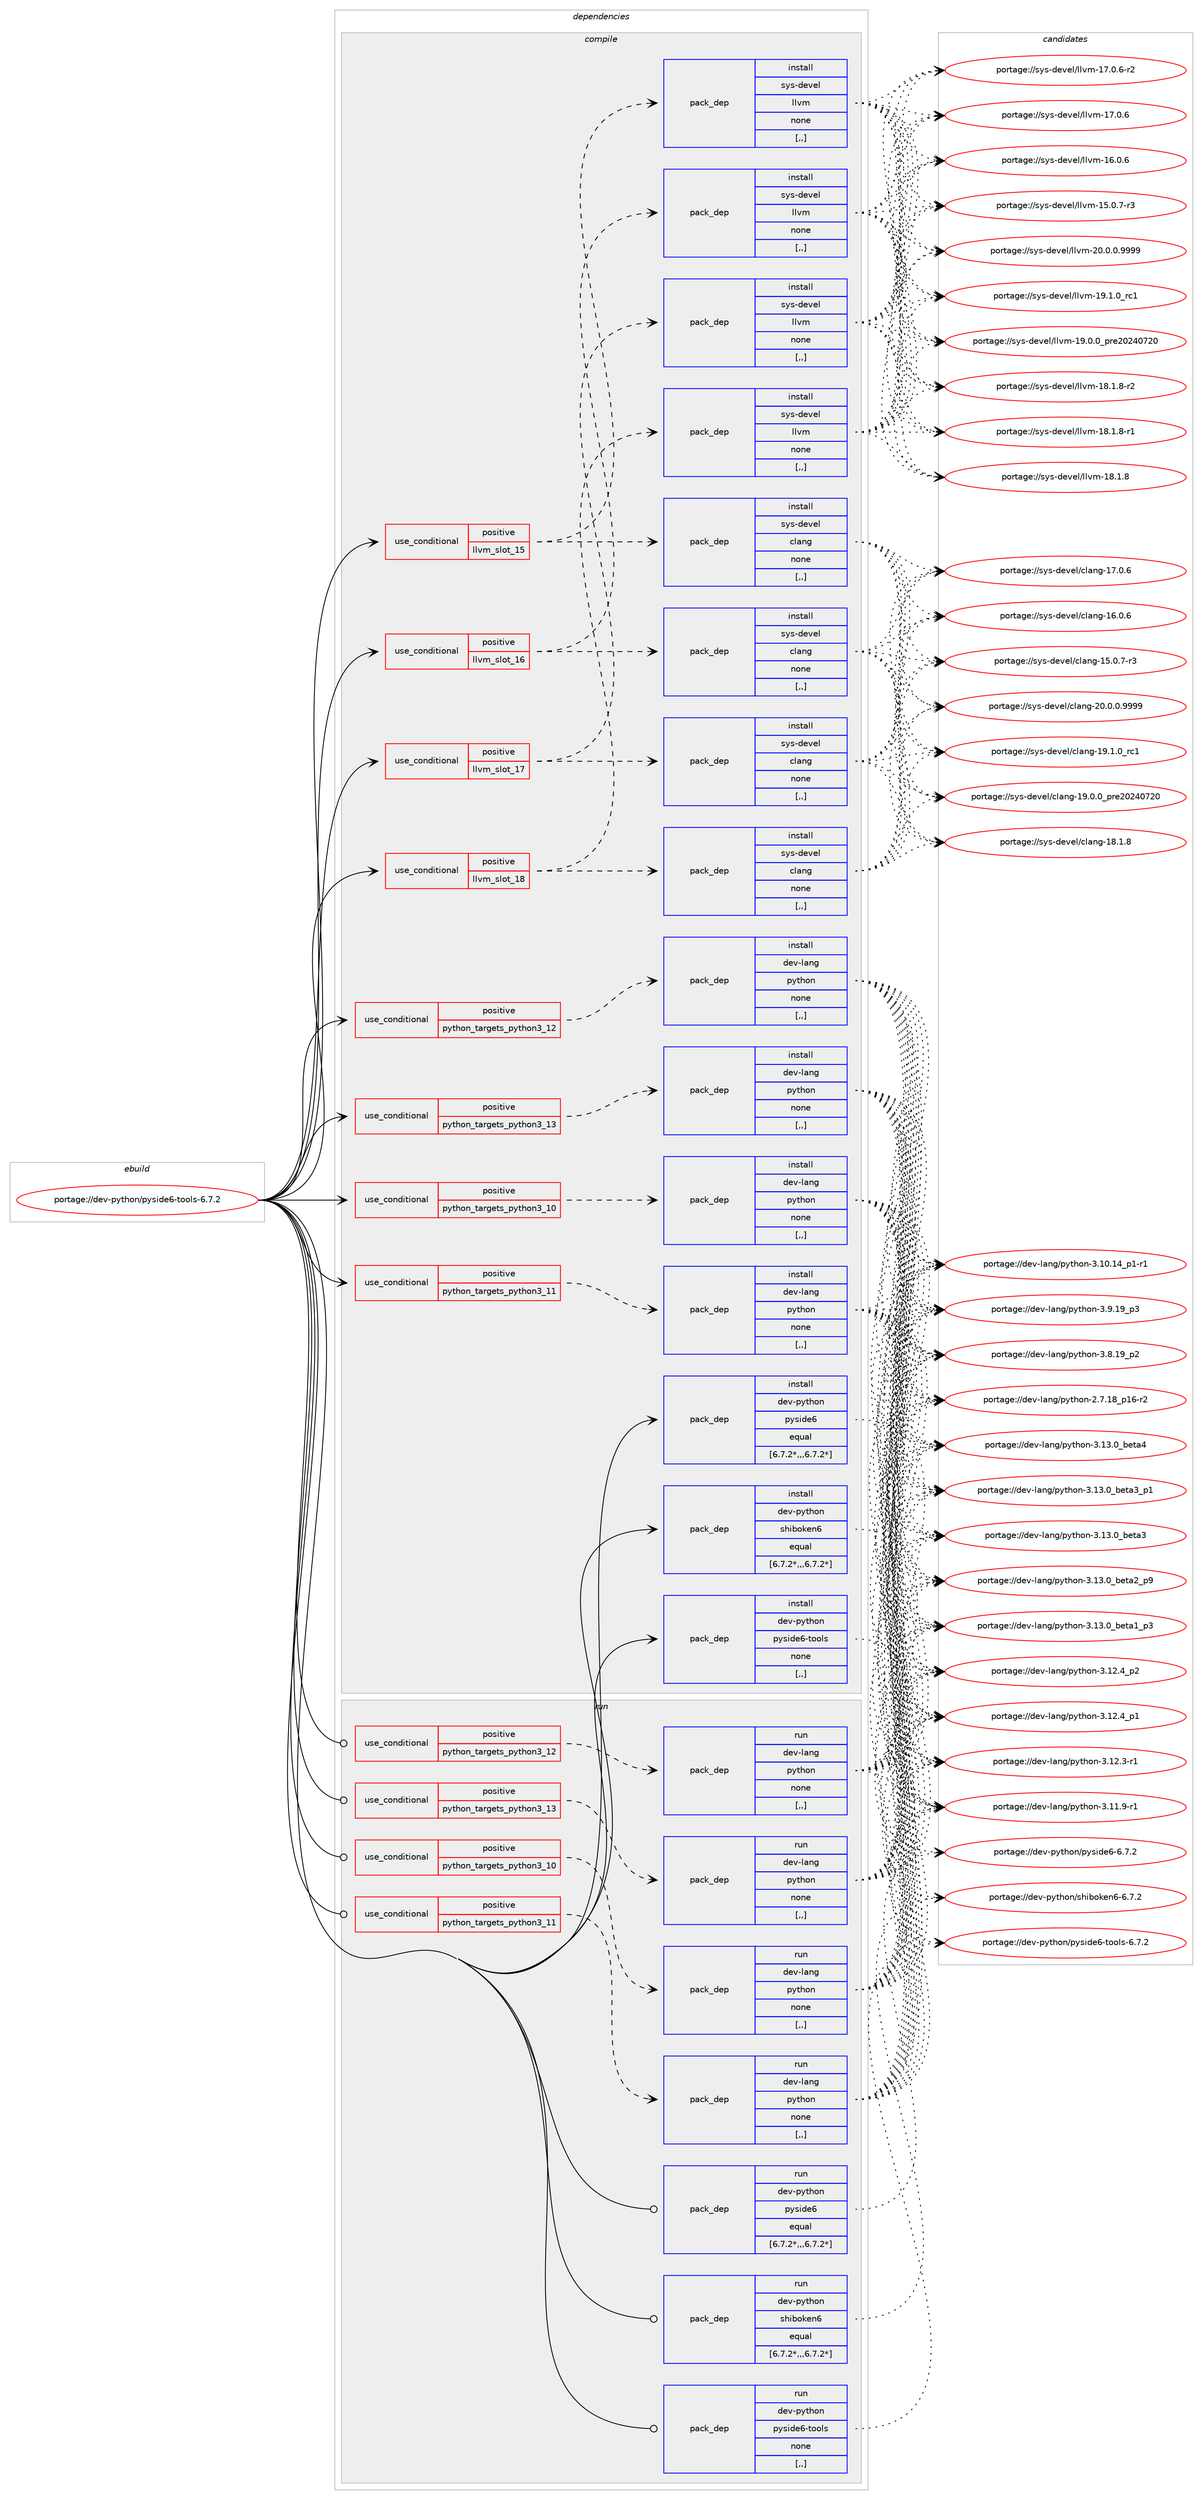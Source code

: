 digraph prolog {

# *************
# Graph options
# *************

newrank=true;
concentrate=true;
compound=true;
graph [rankdir=LR,fontname=Helvetica,fontsize=10,ranksep=1.5];#, ranksep=2.5, nodesep=0.2];
edge  [arrowhead=vee];
node  [fontname=Helvetica,fontsize=10];

# **********
# The ebuild
# **********

subgraph cluster_leftcol {
color=gray;
label=<<i>ebuild</i>>;
id [label="portage://dev-python/pyside6-tools-6.7.2", color=red, width=4, href="../dev-python/pyside6-tools-6.7.2.svg"];
}

# ****************
# The dependencies
# ****************

subgraph cluster_midcol {
color=gray;
label=<<i>dependencies</i>>;
subgraph cluster_compile {
fillcolor="#eeeeee";
style=filled;
label=<<i>compile</i>>;
subgraph cond37734 {
dependency158709 [label=<<TABLE BORDER="0" CELLBORDER="1" CELLSPACING="0" CELLPADDING="4"><TR><TD ROWSPAN="3" CELLPADDING="10">use_conditional</TD></TR><TR><TD>positive</TD></TR><TR><TD>llvm_slot_15</TD></TR></TABLE>>, shape=none, color=red];
subgraph pack119707 {
dependency158710 [label=<<TABLE BORDER="0" CELLBORDER="1" CELLSPACING="0" CELLPADDING="4" WIDTH="220"><TR><TD ROWSPAN="6" CELLPADDING="30">pack_dep</TD></TR><TR><TD WIDTH="110">install</TD></TR><TR><TD>sys-devel</TD></TR><TR><TD>clang</TD></TR><TR><TD>none</TD></TR><TR><TD>[,,]</TD></TR></TABLE>>, shape=none, color=blue];
}
dependency158709:e -> dependency158710:w [weight=20,style="dashed",arrowhead="vee"];
subgraph pack119708 {
dependency158711 [label=<<TABLE BORDER="0" CELLBORDER="1" CELLSPACING="0" CELLPADDING="4" WIDTH="220"><TR><TD ROWSPAN="6" CELLPADDING="30">pack_dep</TD></TR><TR><TD WIDTH="110">install</TD></TR><TR><TD>sys-devel</TD></TR><TR><TD>llvm</TD></TR><TR><TD>none</TD></TR><TR><TD>[,,]</TD></TR></TABLE>>, shape=none, color=blue];
}
dependency158709:e -> dependency158711:w [weight=20,style="dashed",arrowhead="vee"];
}
id:e -> dependency158709:w [weight=20,style="solid",arrowhead="vee"];
subgraph cond37735 {
dependency158712 [label=<<TABLE BORDER="0" CELLBORDER="1" CELLSPACING="0" CELLPADDING="4"><TR><TD ROWSPAN="3" CELLPADDING="10">use_conditional</TD></TR><TR><TD>positive</TD></TR><TR><TD>llvm_slot_16</TD></TR></TABLE>>, shape=none, color=red];
subgraph pack119709 {
dependency158713 [label=<<TABLE BORDER="0" CELLBORDER="1" CELLSPACING="0" CELLPADDING="4" WIDTH="220"><TR><TD ROWSPAN="6" CELLPADDING="30">pack_dep</TD></TR><TR><TD WIDTH="110">install</TD></TR><TR><TD>sys-devel</TD></TR><TR><TD>clang</TD></TR><TR><TD>none</TD></TR><TR><TD>[,,]</TD></TR></TABLE>>, shape=none, color=blue];
}
dependency158712:e -> dependency158713:w [weight=20,style="dashed",arrowhead="vee"];
subgraph pack119710 {
dependency158714 [label=<<TABLE BORDER="0" CELLBORDER="1" CELLSPACING="0" CELLPADDING="4" WIDTH="220"><TR><TD ROWSPAN="6" CELLPADDING="30">pack_dep</TD></TR><TR><TD WIDTH="110">install</TD></TR><TR><TD>sys-devel</TD></TR><TR><TD>llvm</TD></TR><TR><TD>none</TD></TR><TR><TD>[,,]</TD></TR></TABLE>>, shape=none, color=blue];
}
dependency158712:e -> dependency158714:w [weight=20,style="dashed",arrowhead="vee"];
}
id:e -> dependency158712:w [weight=20,style="solid",arrowhead="vee"];
subgraph cond37736 {
dependency158715 [label=<<TABLE BORDER="0" CELLBORDER="1" CELLSPACING="0" CELLPADDING="4"><TR><TD ROWSPAN="3" CELLPADDING="10">use_conditional</TD></TR><TR><TD>positive</TD></TR><TR><TD>llvm_slot_17</TD></TR></TABLE>>, shape=none, color=red];
subgraph pack119711 {
dependency158716 [label=<<TABLE BORDER="0" CELLBORDER="1" CELLSPACING="0" CELLPADDING="4" WIDTH="220"><TR><TD ROWSPAN="6" CELLPADDING="30">pack_dep</TD></TR><TR><TD WIDTH="110">install</TD></TR><TR><TD>sys-devel</TD></TR><TR><TD>clang</TD></TR><TR><TD>none</TD></TR><TR><TD>[,,]</TD></TR></TABLE>>, shape=none, color=blue];
}
dependency158715:e -> dependency158716:w [weight=20,style="dashed",arrowhead="vee"];
subgraph pack119712 {
dependency158717 [label=<<TABLE BORDER="0" CELLBORDER="1" CELLSPACING="0" CELLPADDING="4" WIDTH="220"><TR><TD ROWSPAN="6" CELLPADDING="30">pack_dep</TD></TR><TR><TD WIDTH="110">install</TD></TR><TR><TD>sys-devel</TD></TR><TR><TD>llvm</TD></TR><TR><TD>none</TD></TR><TR><TD>[,,]</TD></TR></TABLE>>, shape=none, color=blue];
}
dependency158715:e -> dependency158717:w [weight=20,style="dashed",arrowhead="vee"];
}
id:e -> dependency158715:w [weight=20,style="solid",arrowhead="vee"];
subgraph cond37737 {
dependency158718 [label=<<TABLE BORDER="0" CELLBORDER="1" CELLSPACING="0" CELLPADDING="4"><TR><TD ROWSPAN="3" CELLPADDING="10">use_conditional</TD></TR><TR><TD>positive</TD></TR><TR><TD>llvm_slot_18</TD></TR></TABLE>>, shape=none, color=red];
subgraph pack119713 {
dependency158719 [label=<<TABLE BORDER="0" CELLBORDER="1" CELLSPACING="0" CELLPADDING="4" WIDTH="220"><TR><TD ROWSPAN="6" CELLPADDING="30">pack_dep</TD></TR><TR><TD WIDTH="110">install</TD></TR><TR><TD>sys-devel</TD></TR><TR><TD>clang</TD></TR><TR><TD>none</TD></TR><TR><TD>[,,]</TD></TR></TABLE>>, shape=none, color=blue];
}
dependency158718:e -> dependency158719:w [weight=20,style="dashed",arrowhead="vee"];
subgraph pack119714 {
dependency158720 [label=<<TABLE BORDER="0" CELLBORDER="1" CELLSPACING="0" CELLPADDING="4" WIDTH="220"><TR><TD ROWSPAN="6" CELLPADDING="30">pack_dep</TD></TR><TR><TD WIDTH="110">install</TD></TR><TR><TD>sys-devel</TD></TR><TR><TD>llvm</TD></TR><TR><TD>none</TD></TR><TR><TD>[,,]</TD></TR></TABLE>>, shape=none, color=blue];
}
dependency158718:e -> dependency158720:w [weight=20,style="dashed",arrowhead="vee"];
}
id:e -> dependency158718:w [weight=20,style="solid",arrowhead="vee"];
subgraph cond37738 {
dependency158721 [label=<<TABLE BORDER="0" CELLBORDER="1" CELLSPACING="0" CELLPADDING="4"><TR><TD ROWSPAN="3" CELLPADDING="10">use_conditional</TD></TR><TR><TD>positive</TD></TR><TR><TD>python_targets_python3_10</TD></TR></TABLE>>, shape=none, color=red];
subgraph pack119715 {
dependency158722 [label=<<TABLE BORDER="0" CELLBORDER="1" CELLSPACING="0" CELLPADDING="4" WIDTH="220"><TR><TD ROWSPAN="6" CELLPADDING="30">pack_dep</TD></TR><TR><TD WIDTH="110">install</TD></TR><TR><TD>dev-lang</TD></TR><TR><TD>python</TD></TR><TR><TD>none</TD></TR><TR><TD>[,,]</TD></TR></TABLE>>, shape=none, color=blue];
}
dependency158721:e -> dependency158722:w [weight=20,style="dashed",arrowhead="vee"];
}
id:e -> dependency158721:w [weight=20,style="solid",arrowhead="vee"];
subgraph cond37739 {
dependency158723 [label=<<TABLE BORDER="0" CELLBORDER="1" CELLSPACING="0" CELLPADDING="4"><TR><TD ROWSPAN="3" CELLPADDING="10">use_conditional</TD></TR><TR><TD>positive</TD></TR><TR><TD>python_targets_python3_11</TD></TR></TABLE>>, shape=none, color=red];
subgraph pack119716 {
dependency158724 [label=<<TABLE BORDER="0" CELLBORDER="1" CELLSPACING="0" CELLPADDING="4" WIDTH="220"><TR><TD ROWSPAN="6" CELLPADDING="30">pack_dep</TD></TR><TR><TD WIDTH="110">install</TD></TR><TR><TD>dev-lang</TD></TR><TR><TD>python</TD></TR><TR><TD>none</TD></TR><TR><TD>[,,]</TD></TR></TABLE>>, shape=none, color=blue];
}
dependency158723:e -> dependency158724:w [weight=20,style="dashed",arrowhead="vee"];
}
id:e -> dependency158723:w [weight=20,style="solid",arrowhead="vee"];
subgraph cond37740 {
dependency158725 [label=<<TABLE BORDER="0" CELLBORDER="1" CELLSPACING="0" CELLPADDING="4"><TR><TD ROWSPAN="3" CELLPADDING="10">use_conditional</TD></TR><TR><TD>positive</TD></TR><TR><TD>python_targets_python3_12</TD></TR></TABLE>>, shape=none, color=red];
subgraph pack119717 {
dependency158726 [label=<<TABLE BORDER="0" CELLBORDER="1" CELLSPACING="0" CELLPADDING="4" WIDTH="220"><TR><TD ROWSPAN="6" CELLPADDING="30">pack_dep</TD></TR><TR><TD WIDTH="110">install</TD></TR><TR><TD>dev-lang</TD></TR><TR><TD>python</TD></TR><TR><TD>none</TD></TR><TR><TD>[,,]</TD></TR></TABLE>>, shape=none, color=blue];
}
dependency158725:e -> dependency158726:w [weight=20,style="dashed",arrowhead="vee"];
}
id:e -> dependency158725:w [weight=20,style="solid",arrowhead="vee"];
subgraph cond37741 {
dependency158727 [label=<<TABLE BORDER="0" CELLBORDER="1" CELLSPACING="0" CELLPADDING="4"><TR><TD ROWSPAN="3" CELLPADDING="10">use_conditional</TD></TR><TR><TD>positive</TD></TR><TR><TD>python_targets_python3_13</TD></TR></TABLE>>, shape=none, color=red];
subgraph pack119718 {
dependency158728 [label=<<TABLE BORDER="0" CELLBORDER="1" CELLSPACING="0" CELLPADDING="4" WIDTH="220"><TR><TD ROWSPAN="6" CELLPADDING="30">pack_dep</TD></TR><TR><TD WIDTH="110">install</TD></TR><TR><TD>dev-lang</TD></TR><TR><TD>python</TD></TR><TR><TD>none</TD></TR><TR><TD>[,,]</TD></TR></TABLE>>, shape=none, color=blue];
}
dependency158727:e -> dependency158728:w [weight=20,style="dashed",arrowhead="vee"];
}
id:e -> dependency158727:w [weight=20,style="solid",arrowhead="vee"];
subgraph pack119719 {
dependency158729 [label=<<TABLE BORDER="0" CELLBORDER="1" CELLSPACING="0" CELLPADDING="4" WIDTH="220"><TR><TD ROWSPAN="6" CELLPADDING="30">pack_dep</TD></TR><TR><TD WIDTH="110">install</TD></TR><TR><TD>dev-python</TD></TR><TR><TD>pyside6</TD></TR><TR><TD>equal</TD></TR><TR><TD>[6.7.2*,,,6.7.2*]</TD></TR></TABLE>>, shape=none, color=blue];
}
id:e -> dependency158729:w [weight=20,style="solid",arrowhead="vee"];
subgraph pack119720 {
dependency158730 [label=<<TABLE BORDER="0" CELLBORDER="1" CELLSPACING="0" CELLPADDING="4" WIDTH="220"><TR><TD ROWSPAN="6" CELLPADDING="30">pack_dep</TD></TR><TR><TD WIDTH="110">install</TD></TR><TR><TD>dev-python</TD></TR><TR><TD>shiboken6</TD></TR><TR><TD>equal</TD></TR><TR><TD>[6.7.2*,,,6.7.2*]</TD></TR></TABLE>>, shape=none, color=blue];
}
id:e -> dependency158730:w [weight=20,style="solid",arrowhead="vee"];
subgraph pack119721 {
dependency158731 [label=<<TABLE BORDER="0" CELLBORDER="1" CELLSPACING="0" CELLPADDING="4" WIDTH="220"><TR><TD ROWSPAN="6" CELLPADDING="30">pack_dep</TD></TR><TR><TD WIDTH="110">install</TD></TR><TR><TD>dev-python</TD></TR><TR><TD>pyside6-tools</TD></TR><TR><TD>none</TD></TR><TR><TD>[,,]</TD></TR></TABLE>>, shape=none, color=blue];
}
id:e -> dependency158731:w [weight=20,style="solid",arrowhead="vee"];
}
subgraph cluster_compileandrun {
fillcolor="#eeeeee";
style=filled;
label=<<i>compile and run</i>>;
}
subgraph cluster_run {
fillcolor="#eeeeee";
style=filled;
label=<<i>run</i>>;
subgraph cond37742 {
dependency158732 [label=<<TABLE BORDER="0" CELLBORDER="1" CELLSPACING="0" CELLPADDING="4"><TR><TD ROWSPAN="3" CELLPADDING="10">use_conditional</TD></TR><TR><TD>positive</TD></TR><TR><TD>python_targets_python3_10</TD></TR></TABLE>>, shape=none, color=red];
subgraph pack119722 {
dependency158733 [label=<<TABLE BORDER="0" CELLBORDER="1" CELLSPACING="0" CELLPADDING="4" WIDTH="220"><TR><TD ROWSPAN="6" CELLPADDING="30">pack_dep</TD></TR><TR><TD WIDTH="110">run</TD></TR><TR><TD>dev-lang</TD></TR><TR><TD>python</TD></TR><TR><TD>none</TD></TR><TR><TD>[,,]</TD></TR></TABLE>>, shape=none, color=blue];
}
dependency158732:e -> dependency158733:w [weight=20,style="dashed",arrowhead="vee"];
}
id:e -> dependency158732:w [weight=20,style="solid",arrowhead="odot"];
subgraph cond37743 {
dependency158734 [label=<<TABLE BORDER="0" CELLBORDER="1" CELLSPACING="0" CELLPADDING="4"><TR><TD ROWSPAN="3" CELLPADDING="10">use_conditional</TD></TR><TR><TD>positive</TD></TR><TR><TD>python_targets_python3_11</TD></TR></TABLE>>, shape=none, color=red];
subgraph pack119723 {
dependency158735 [label=<<TABLE BORDER="0" CELLBORDER="1" CELLSPACING="0" CELLPADDING="4" WIDTH="220"><TR><TD ROWSPAN="6" CELLPADDING="30">pack_dep</TD></TR><TR><TD WIDTH="110">run</TD></TR><TR><TD>dev-lang</TD></TR><TR><TD>python</TD></TR><TR><TD>none</TD></TR><TR><TD>[,,]</TD></TR></TABLE>>, shape=none, color=blue];
}
dependency158734:e -> dependency158735:w [weight=20,style="dashed",arrowhead="vee"];
}
id:e -> dependency158734:w [weight=20,style="solid",arrowhead="odot"];
subgraph cond37744 {
dependency158736 [label=<<TABLE BORDER="0" CELLBORDER="1" CELLSPACING="0" CELLPADDING="4"><TR><TD ROWSPAN="3" CELLPADDING="10">use_conditional</TD></TR><TR><TD>positive</TD></TR><TR><TD>python_targets_python3_12</TD></TR></TABLE>>, shape=none, color=red];
subgraph pack119724 {
dependency158737 [label=<<TABLE BORDER="0" CELLBORDER="1" CELLSPACING="0" CELLPADDING="4" WIDTH="220"><TR><TD ROWSPAN="6" CELLPADDING="30">pack_dep</TD></TR><TR><TD WIDTH="110">run</TD></TR><TR><TD>dev-lang</TD></TR><TR><TD>python</TD></TR><TR><TD>none</TD></TR><TR><TD>[,,]</TD></TR></TABLE>>, shape=none, color=blue];
}
dependency158736:e -> dependency158737:w [weight=20,style="dashed",arrowhead="vee"];
}
id:e -> dependency158736:w [weight=20,style="solid",arrowhead="odot"];
subgraph cond37745 {
dependency158738 [label=<<TABLE BORDER="0" CELLBORDER="1" CELLSPACING="0" CELLPADDING="4"><TR><TD ROWSPAN="3" CELLPADDING="10">use_conditional</TD></TR><TR><TD>positive</TD></TR><TR><TD>python_targets_python3_13</TD></TR></TABLE>>, shape=none, color=red];
subgraph pack119725 {
dependency158739 [label=<<TABLE BORDER="0" CELLBORDER="1" CELLSPACING="0" CELLPADDING="4" WIDTH="220"><TR><TD ROWSPAN="6" CELLPADDING="30">pack_dep</TD></TR><TR><TD WIDTH="110">run</TD></TR><TR><TD>dev-lang</TD></TR><TR><TD>python</TD></TR><TR><TD>none</TD></TR><TR><TD>[,,]</TD></TR></TABLE>>, shape=none, color=blue];
}
dependency158738:e -> dependency158739:w [weight=20,style="dashed",arrowhead="vee"];
}
id:e -> dependency158738:w [weight=20,style="solid",arrowhead="odot"];
subgraph pack119726 {
dependency158740 [label=<<TABLE BORDER="0" CELLBORDER="1" CELLSPACING="0" CELLPADDING="4" WIDTH="220"><TR><TD ROWSPAN="6" CELLPADDING="30">pack_dep</TD></TR><TR><TD WIDTH="110">run</TD></TR><TR><TD>dev-python</TD></TR><TR><TD>pyside6</TD></TR><TR><TD>equal</TD></TR><TR><TD>[6.7.2*,,,6.7.2*]</TD></TR></TABLE>>, shape=none, color=blue];
}
id:e -> dependency158740:w [weight=20,style="solid",arrowhead="odot"];
subgraph pack119727 {
dependency158741 [label=<<TABLE BORDER="0" CELLBORDER="1" CELLSPACING="0" CELLPADDING="4" WIDTH="220"><TR><TD ROWSPAN="6" CELLPADDING="30">pack_dep</TD></TR><TR><TD WIDTH="110">run</TD></TR><TR><TD>dev-python</TD></TR><TR><TD>shiboken6</TD></TR><TR><TD>equal</TD></TR><TR><TD>[6.7.2*,,,6.7.2*]</TD></TR></TABLE>>, shape=none, color=blue];
}
id:e -> dependency158741:w [weight=20,style="solid",arrowhead="odot"];
subgraph pack119728 {
dependency158742 [label=<<TABLE BORDER="0" CELLBORDER="1" CELLSPACING="0" CELLPADDING="4" WIDTH="220"><TR><TD ROWSPAN="6" CELLPADDING="30">pack_dep</TD></TR><TR><TD WIDTH="110">run</TD></TR><TR><TD>dev-python</TD></TR><TR><TD>pyside6-tools</TD></TR><TR><TD>none</TD></TR><TR><TD>[,,]</TD></TR></TABLE>>, shape=none, color=blue];
}
id:e -> dependency158742:w [weight=20,style="solid",arrowhead="odot"];
}
}

# **************
# The candidates
# **************

subgraph cluster_choices {
rank=same;
color=gray;
label=<<i>candidates</i>>;

subgraph choice119707 {
color=black;
nodesep=1;
choice11512111545100101118101108479910897110103455048464846484657575757 [label="portage://sys-devel/clang-20.0.0.9999", color=red, width=4,href="../sys-devel/clang-20.0.0.9999.svg"];
choice1151211154510010111810110847991089711010345495746494648951149949 [label="portage://sys-devel/clang-19.1.0_rc1", color=red, width=4,href="../sys-devel/clang-19.1.0_rc1.svg"];
choice1151211154510010111810110847991089711010345495746484648951121141015048505248555048 [label="portage://sys-devel/clang-19.0.0_pre20240720", color=red, width=4,href="../sys-devel/clang-19.0.0_pre20240720.svg"];
choice1151211154510010111810110847991089711010345495646494656 [label="portage://sys-devel/clang-18.1.8", color=red, width=4,href="../sys-devel/clang-18.1.8.svg"];
choice1151211154510010111810110847991089711010345495546484654 [label="portage://sys-devel/clang-17.0.6", color=red, width=4,href="../sys-devel/clang-17.0.6.svg"];
choice1151211154510010111810110847991089711010345495446484654 [label="portage://sys-devel/clang-16.0.6", color=red, width=4,href="../sys-devel/clang-16.0.6.svg"];
choice11512111545100101118101108479910897110103454953464846554511451 [label="portage://sys-devel/clang-15.0.7-r3", color=red, width=4,href="../sys-devel/clang-15.0.7-r3.svg"];
dependency158710:e -> choice11512111545100101118101108479910897110103455048464846484657575757:w [style=dotted,weight="100"];
dependency158710:e -> choice1151211154510010111810110847991089711010345495746494648951149949:w [style=dotted,weight="100"];
dependency158710:e -> choice1151211154510010111810110847991089711010345495746484648951121141015048505248555048:w [style=dotted,weight="100"];
dependency158710:e -> choice1151211154510010111810110847991089711010345495646494656:w [style=dotted,weight="100"];
dependency158710:e -> choice1151211154510010111810110847991089711010345495546484654:w [style=dotted,weight="100"];
dependency158710:e -> choice1151211154510010111810110847991089711010345495446484654:w [style=dotted,weight="100"];
dependency158710:e -> choice11512111545100101118101108479910897110103454953464846554511451:w [style=dotted,weight="100"];
}
subgraph choice119708 {
color=black;
nodesep=1;
choice1151211154510010111810110847108108118109455048464846484657575757 [label="portage://sys-devel/llvm-20.0.0.9999", color=red, width=4,href="../sys-devel/llvm-20.0.0.9999.svg"];
choice115121115451001011181011084710810811810945495746494648951149949 [label="portage://sys-devel/llvm-19.1.0_rc1", color=red, width=4,href="../sys-devel/llvm-19.1.0_rc1.svg"];
choice115121115451001011181011084710810811810945495746484648951121141015048505248555048 [label="portage://sys-devel/llvm-19.0.0_pre20240720", color=red, width=4,href="../sys-devel/llvm-19.0.0_pre20240720.svg"];
choice1151211154510010111810110847108108118109454956464946564511450 [label="portage://sys-devel/llvm-18.1.8-r2", color=red, width=4,href="../sys-devel/llvm-18.1.8-r2.svg"];
choice1151211154510010111810110847108108118109454956464946564511449 [label="portage://sys-devel/llvm-18.1.8-r1", color=red, width=4,href="../sys-devel/llvm-18.1.8-r1.svg"];
choice115121115451001011181011084710810811810945495646494656 [label="portage://sys-devel/llvm-18.1.8", color=red, width=4,href="../sys-devel/llvm-18.1.8.svg"];
choice1151211154510010111810110847108108118109454955464846544511450 [label="portage://sys-devel/llvm-17.0.6-r2", color=red, width=4,href="../sys-devel/llvm-17.0.6-r2.svg"];
choice115121115451001011181011084710810811810945495546484654 [label="portage://sys-devel/llvm-17.0.6", color=red, width=4,href="../sys-devel/llvm-17.0.6.svg"];
choice115121115451001011181011084710810811810945495446484654 [label="portage://sys-devel/llvm-16.0.6", color=red, width=4,href="../sys-devel/llvm-16.0.6.svg"];
choice1151211154510010111810110847108108118109454953464846554511451 [label="portage://sys-devel/llvm-15.0.7-r3", color=red, width=4,href="../sys-devel/llvm-15.0.7-r3.svg"];
dependency158711:e -> choice1151211154510010111810110847108108118109455048464846484657575757:w [style=dotted,weight="100"];
dependency158711:e -> choice115121115451001011181011084710810811810945495746494648951149949:w [style=dotted,weight="100"];
dependency158711:e -> choice115121115451001011181011084710810811810945495746484648951121141015048505248555048:w [style=dotted,weight="100"];
dependency158711:e -> choice1151211154510010111810110847108108118109454956464946564511450:w [style=dotted,weight="100"];
dependency158711:e -> choice1151211154510010111810110847108108118109454956464946564511449:w [style=dotted,weight="100"];
dependency158711:e -> choice115121115451001011181011084710810811810945495646494656:w [style=dotted,weight="100"];
dependency158711:e -> choice1151211154510010111810110847108108118109454955464846544511450:w [style=dotted,weight="100"];
dependency158711:e -> choice115121115451001011181011084710810811810945495546484654:w [style=dotted,weight="100"];
dependency158711:e -> choice115121115451001011181011084710810811810945495446484654:w [style=dotted,weight="100"];
dependency158711:e -> choice1151211154510010111810110847108108118109454953464846554511451:w [style=dotted,weight="100"];
}
subgraph choice119709 {
color=black;
nodesep=1;
choice11512111545100101118101108479910897110103455048464846484657575757 [label="portage://sys-devel/clang-20.0.0.9999", color=red, width=4,href="../sys-devel/clang-20.0.0.9999.svg"];
choice1151211154510010111810110847991089711010345495746494648951149949 [label="portage://sys-devel/clang-19.1.0_rc1", color=red, width=4,href="../sys-devel/clang-19.1.0_rc1.svg"];
choice1151211154510010111810110847991089711010345495746484648951121141015048505248555048 [label="portage://sys-devel/clang-19.0.0_pre20240720", color=red, width=4,href="../sys-devel/clang-19.0.0_pre20240720.svg"];
choice1151211154510010111810110847991089711010345495646494656 [label="portage://sys-devel/clang-18.1.8", color=red, width=4,href="../sys-devel/clang-18.1.8.svg"];
choice1151211154510010111810110847991089711010345495546484654 [label="portage://sys-devel/clang-17.0.6", color=red, width=4,href="../sys-devel/clang-17.0.6.svg"];
choice1151211154510010111810110847991089711010345495446484654 [label="portage://sys-devel/clang-16.0.6", color=red, width=4,href="../sys-devel/clang-16.0.6.svg"];
choice11512111545100101118101108479910897110103454953464846554511451 [label="portage://sys-devel/clang-15.0.7-r3", color=red, width=4,href="../sys-devel/clang-15.0.7-r3.svg"];
dependency158713:e -> choice11512111545100101118101108479910897110103455048464846484657575757:w [style=dotted,weight="100"];
dependency158713:e -> choice1151211154510010111810110847991089711010345495746494648951149949:w [style=dotted,weight="100"];
dependency158713:e -> choice1151211154510010111810110847991089711010345495746484648951121141015048505248555048:w [style=dotted,weight="100"];
dependency158713:e -> choice1151211154510010111810110847991089711010345495646494656:w [style=dotted,weight="100"];
dependency158713:e -> choice1151211154510010111810110847991089711010345495546484654:w [style=dotted,weight="100"];
dependency158713:e -> choice1151211154510010111810110847991089711010345495446484654:w [style=dotted,weight="100"];
dependency158713:e -> choice11512111545100101118101108479910897110103454953464846554511451:w [style=dotted,weight="100"];
}
subgraph choice119710 {
color=black;
nodesep=1;
choice1151211154510010111810110847108108118109455048464846484657575757 [label="portage://sys-devel/llvm-20.0.0.9999", color=red, width=4,href="../sys-devel/llvm-20.0.0.9999.svg"];
choice115121115451001011181011084710810811810945495746494648951149949 [label="portage://sys-devel/llvm-19.1.0_rc1", color=red, width=4,href="../sys-devel/llvm-19.1.0_rc1.svg"];
choice115121115451001011181011084710810811810945495746484648951121141015048505248555048 [label="portage://sys-devel/llvm-19.0.0_pre20240720", color=red, width=4,href="../sys-devel/llvm-19.0.0_pre20240720.svg"];
choice1151211154510010111810110847108108118109454956464946564511450 [label="portage://sys-devel/llvm-18.1.8-r2", color=red, width=4,href="../sys-devel/llvm-18.1.8-r2.svg"];
choice1151211154510010111810110847108108118109454956464946564511449 [label="portage://sys-devel/llvm-18.1.8-r1", color=red, width=4,href="../sys-devel/llvm-18.1.8-r1.svg"];
choice115121115451001011181011084710810811810945495646494656 [label="portage://sys-devel/llvm-18.1.8", color=red, width=4,href="../sys-devel/llvm-18.1.8.svg"];
choice1151211154510010111810110847108108118109454955464846544511450 [label="portage://sys-devel/llvm-17.0.6-r2", color=red, width=4,href="../sys-devel/llvm-17.0.6-r2.svg"];
choice115121115451001011181011084710810811810945495546484654 [label="portage://sys-devel/llvm-17.0.6", color=red, width=4,href="../sys-devel/llvm-17.0.6.svg"];
choice115121115451001011181011084710810811810945495446484654 [label="portage://sys-devel/llvm-16.0.6", color=red, width=4,href="../sys-devel/llvm-16.0.6.svg"];
choice1151211154510010111810110847108108118109454953464846554511451 [label="portage://sys-devel/llvm-15.0.7-r3", color=red, width=4,href="../sys-devel/llvm-15.0.7-r3.svg"];
dependency158714:e -> choice1151211154510010111810110847108108118109455048464846484657575757:w [style=dotted,weight="100"];
dependency158714:e -> choice115121115451001011181011084710810811810945495746494648951149949:w [style=dotted,weight="100"];
dependency158714:e -> choice115121115451001011181011084710810811810945495746484648951121141015048505248555048:w [style=dotted,weight="100"];
dependency158714:e -> choice1151211154510010111810110847108108118109454956464946564511450:w [style=dotted,weight="100"];
dependency158714:e -> choice1151211154510010111810110847108108118109454956464946564511449:w [style=dotted,weight="100"];
dependency158714:e -> choice115121115451001011181011084710810811810945495646494656:w [style=dotted,weight="100"];
dependency158714:e -> choice1151211154510010111810110847108108118109454955464846544511450:w [style=dotted,weight="100"];
dependency158714:e -> choice115121115451001011181011084710810811810945495546484654:w [style=dotted,weight="100"];
dependency158714:e -> choice115121115451001011181011084710810811810945495446484654:w [style=dotted,weight="100"];
dependency158714:e -> choice1151211154510010111810110847108108118109454953464846554511451:w [style=dotted,weight="100"];
}
subgraph choice119711 {
color=black;
nodesep=1;
choice11512111545100101118101108479910897110103455048464846484657575757 [label="portage://sys-devel/clang-20.0.0.9999", color=red, width=4,href="../sys-devel/clang-20.0.0.9999.svg"];
choice1151211154510010111810110847991089711010345495746494648951149949 [label="portage://sys-devel/clang-19.1.0_rc1", color=red, width=4,href="../sys-devel/clang-19.1.0_rc1.svg"];
choice1151211154510010111810110847991089711010345495746484648951121141015048505248555048 [label="portage://sys-devel/clang-19.0.0_pre20240720", color=red, width=4,href="../sys-devel/clang-19.0.0_pre20240720.svg"];
choice1151211154510010111810110847991089711010345495646494656 [label="portage://sys-devel/clang-18.1.8", color=red, width=4,href="../sys-devel/clang-18.1.8.svg"];
choice1151211154510010111810110847991089711010345495546484654 [label="portage://sys-devel/clang-17.0.6", color=red, width=4,href="../sys-devel/clang-17.0.6.svg"];
choice1151211154510010111810110847991089711010345495446484654 [label="portage://sys-devel/clang-16.0.6", color=red, width=4,href="../sys-devel/clang-16.0.6.svg"];
choice11512111545100101118101108479910897110103454953464846554511451 [label="portage://sys-devel/clang-15.0.7-r3", color=red, width=4,href="../sys-devel/clang-15.0.7-r3.svg"];
dependency158716:e -> choice11512111545100101118101108479910897110103455048464846484657575757:w [style=dotted,weight="100"];
dependency158716:e -> choice1151211154510010111810110847991089711010345495746494648951149949:w [style=dotted,weight="100"];
dependency158716:e -> choice1151211154510010111810110847991089711010345495746484648951121141015048505248555048:w [style=dotted,weight="100"];
dependency158716:e -> choice1151211154510010111810110847991089711010345495646494656:w [style=dotted,weight="100"];
dependency158716:e -> choice1151211154510010111810110847991089711010345495546484654:w [style=dotted,weight="100"];
dependency158716:e -> choice1151211154510010111810110847991089711010345495446484654:w [style=dotted,weight="100"];
dependency158716:e -> choice11512111545100101118101108479910897110103454953464846554511451:w [style=dotted,weight="100"];
}
subgraph choice119712 {
color=black;
nodesep=1;
choice1151211154510010111810110847108108118109455048464846484657575757 [label="portage://sys-devel/llvm-20.0.0.9999", color=red, width=4,href="../sys-devel/llvm-20.0.0.9999.svg"];
choice115121115451001011181011084710810811810945495746494648951149949 [label="portage://sys-devel/llvm-19.1.0_rc1", color=red, width=4,href="../sys-devel/llvm-19.1.0_rc1.svg"];
choice115121115451001011181011084710810811810945495746484648951121141015048505248555048 [label="portage://sys-devel/llvm-19.0.0_pre20240720", color=red, width=4,href="../sys-devel/llvm-19.0.0_pre20240720.svg"];
choice1151211154510010111810110847108108118109454956464946564511450 [label="portage://sys-devel/llvm-18.1.8-r2", color=red, width=4,href="../sys-devel/llvm-18.1.8-r2.svg"];
choice1151211154510010111810110847108108118109454956464946564511449 [label="portage://sys-devel/llvm-18.1.8-r1", color=red, width=4,href="../sys-devel/llvm-18.1.8-r1.svg"];
choice115121115451001011181011084710810811810945495646494656 [label="portage://sys-devel/llvm-18.1.8", color=red, width=4,href="../sys-devel/llvm-18.1.8.svg"];
choice1151211154510010111810110847108108118109454955464846544511450 [label="portage://sys-devel/llvm-17.0.6-r2", color=red, width=4,href="../sys-devel/llvm-17.0.6-r2.svg"];
choice115121115451001011181011084710810811810945495546484654 [label="portage://sys-devel/llvm-17.0.6", color=red, width=4,href="../sys-devel/llvm-17.0.6.svg"];
choice115121115451001011181011084710810811810945495446484654 [label="portage://sys-devel/llvm-16.0.6", color=red, width=4,href="../sys-devel/llvm-16.0.6.svg"];
choice1151211154510010111810110847108108118109454953464846554511451 [label="portage://sys-devel/llvm-15.0.7-r3", color=red, width=4,href="../sys-devel/llvm-15.0.7-r3.svg"];
dependency158717:e -> choice1151211154510010111810110847108108118109455048464846484657575757:w [style=dotted,weight="100"];
dependency158717:e -> choice115121115451001011181011084710810811810945495746494648951149949:w [style=dotted,weight="100"];
dependency158717:e -> choice115121115451001011181011084710810811810945495746484648951121141015048505248555048:w [style=dotted,weight="100"];
dependency158717:e -> choice1151211154510010111810110847108108118109454956464946564511450:w [style=dotted,weight="100"];
dependency158717:e -> choice1151211154510010111810110847108108118109454956464946564511449:w [style=dotted,weight="100"];
dependency158717:e -> choice115121115451001011181011084710810811810945495646494656:w [style=dotted,weight="100"];
dependency158717:e -> choice1151211154510010111810110847108108118109454955464846544511450:w [style=dotted,weight="100"];
dependency158717:e -> choice115121115451001011181011084710810811810945495546484654:w [style=dotted,weight="100"];
dependency158717:e -> choice115121115451001011181011084710810811810945495446484654:w [style=dotted,weight="100"];
dependency158717:e -> choice1151211154510010111810110847108108118109454953464846554511451:w [style=dotted,weight="100"];
}
subgraph choice119713 {
color=black;
nodesep=1;
choice11512111545100101118101108479910897110103455048464846484657575757 [label="portage://sys-devel/clang-20.0.0.9999", color=red, width=4,href="../sys-devel/clang-20.0.0.9999.svg"];
choice1151211154510010111810110847991089711010345495746494648951149949 [label="portage://sys-devel/clang-19.1.0_rc1", color=red, width=4,href="../sys-devel/clang-19.1.0_rc1.svg"];
choice1151211154510010111810110847991089711010345495746484648951121141015048505248555048 [label="portage://sys-devel/clang-19.0.0_pre20240720", color=red, width=4,href="../sys-devel/clang-19.0.0_pre20240720.svg"];
choice1151211154510010111810110847991089711010345495646494656 [label="portage://sys-devel/clang-18.1.8", color=red, width=4,href="../sys-devel/clang-18.1.8.svg"];
choice1151211154510010111810110847991089711010345495546484654 [label="portage://sys-devel/clang-17.0.6", color=red, width=4,href="../sys-devel/clang-17.0.6.svg"];
choice1151211154510010111810110847991089711010345495446484654 [label="portage://sys-devel/clang-16.0.6", color=red, width=4,href="../sys-devel/clang-16.0.6.svg"];
choice11512111545100101118101108479910897110103454953464846554511451 [label="portage://sys-devel/clang-15.0.7-r3", color=red, width=4,href="../sys-devel/clang-15.0.7-r3.svg"];
dependency158719:e -> choice11512111545100101118101108479910897110103455048464846484657575757:w [style=dotted,weight="100"];
dependency158719:e -> choice1151211154510010111810110847991089711010345495746494648951149949:w [style=dotted,weight="100"];
dependency158719:e -> choice1151211154510010111810110847991089711010345495746484648951121141015048505248555048:w [style=dotted,weight="100"];
dependency158719:e -> choice1151211154510010111810110847991089711010345495646494656:w [style=dotted,weight="100"];
dependency158719:e -> choice1151211154510010111810110847991089711010345495546484654:w [style=dotted,weight="100"];
dependency158719:e -> choice1151211154510010111810110847991089711010345495446484654:w [style=dotted,weight="100"];
dependency158719:e -> choice11512111545100101118101108479910897110103454953464846554511451:w [style=dotted,weight="100"];
}
subgraph choice119714 {
color=black;
nodesep=1;
choice1151211154510010111810110847108108118109455048464846484657575757 [label="portage://sys-devel/llvm-20.0.0.9999", color=red, width=4,href="../sys-devel/llvm-20.0.0.9999.svg"];
choice115121115451001011181011084710810811810945495746494648951149949 [label="portage://sys-devel/llvm-19.1.0_rc1", color=red, width=4,href="../sys-devel/llvm-19.1.0_rc1.svg"];
choice115121115451001011181011084710810811810945495746484648951121141015048505248555048 [label="portage://sys-devel/llvm-19.0.0_pre20240720", color=red, width=4,href="../sys-devel/llvm-19.0.0_pre20240720.svg"];
choice1151211154510010111810110847108108118109454956464946564511450 [label="portage://sys-devel/llvm-18.1.8-r2", color=red, width=4,href="../sys-devel/llvm-18.1.8-r2.svg"];
choice1151211154510010111810110847108108118109454956464946564511449 [label="portage://sys-devel/llvm-18.1.8-r1", color=red, width=4,href="../sys-devel/llvm-18.1.8-r1.svg"];
choice115121115451001011181011084710810811810945495646494656 [label="portage://sys-devel/llvm-18.1.8", color=red, width=4,href="../sys-devel/llvm-18.1.8.svg"];
choice1151211154510010111810110847108108118109454955464846544511450 [label="portage://sys-devel/llvm-17.0.6-r2", color=red, width=4,href="../sys-devel/llvm-17.0.6-r2.svg"];
choice115121115451001011181011084710810811810945495546484654 [label="portage://sys-devel/llvm-17.0.6", color=red, width=4,href="../sys-devel/llvm-17.0.6.svg"];
choice115121115451001011181011084710810811810945495446484654 [label="portage://sys-devel/llvm-16.0.6", color=red, width=4,href="../sys-devel/llvm-16.0.6.svg"];
choice1151211154510010111810110847108108118109454953464846554511451 [label="portage://sys-devel/llvm-15.0.7-r3", color=red, width=4,href="../sys-devel/llvm-15.0.7-r3.svg"];
dependency158720:e -> choice1151211154510010111810110847108108118109455048464846484657575757:w [style=dotted,weight="100"];
dependency158720:e -> choice115121115451001011181011084710810811810945495746494648951149949:w [style=dotted,weight="100"];
dependency158720:e -> choice115121115451001011181011084710810811810945495746484648951121141015048505248555048:w [style=dotted,weight="100"];
dependency158720:e -> choice1151211154510010111810110847108108118109454956464946564511450:w [style=dotted,weight="100"];
dependency158720:e -> choice1151211154510010111810110847108108118109454956464946564511449:w [style=dotted,weight="100"];
dependency158720:e -> choice115121115451001011181011084710810811810945495646494656:w [style=dotted,weight="100"];
dependency158720:e -> choice1151211154510010111810110847108108118109454955464846544511450:w [style=dotted,weight="100"];
dependency158720:e -> choice115121115451001011181011084710810811810945495546484654:w [style=dotted,weight="100"];
dependency158720:e -> choice115121115451001011181011084710810811810945495446484654:w [style=dotted,weight="100"];
dependency158720:e -> choice1151211154510010111810110847108108118109454953464846554511451:w [style=dotted,weight="100"];
}
subgraph choice119715 {
color=black;
nodesep=1;
choice1001011184510897110103471121211161041111104551464951464895981011169752 [label="portage://dev-lang/python-3.13.0_beta4", color=red, width=4,href="../dev-lang/python-3.13.0_beta4.svg"];
choice10010111845108971101034711212111610411111045514649514648959810111697519511249 [label="portage://dev-lang/python-3.13.0_beta3_p1", color=red, width=4,href="../dev-lang/python-3.13.0_beta3_p1.svg"];
choice1001011184510897110103471121211161041111104551464951464895981011169751 [label="portage://dev-lang/python-3.13.0_beta3", color=red, width=4,href="../dev-lang/python-3.13.0_beta3.svg"];
choice10010111845108971101034711212111610411111045514649514648959810111697509511257 [label="portage://dev-lang/python-3.13.0_beta2_p9", color=red, width=4,href="../dev-lang/python-3.13.0_beta2_p9.svg"];
choice10010111845108971101034711212111610411111045514649514648959810111697499511251 [label="portage://dev-lang/python-3.13.0_beta1_p3", color=red, width=4,href="../dev-lang/python-3.13.0_beta1_p3.svg"];
choice100101118451089711010347112121116104111110455146495046529511250 [label="portage://dev-lang/python-3.12.4_p2", color=red, width=4,href="../dev-lang/python-3.12.4_p2.svg"];
choice100101118451089711010347112121116104111110455146495046529511249 [label="portage://dev-lang/python-3.12.4_p1", color=red, width=4,href="../dev-lang/python-3.12.4_p1.svg"];
choice100101118451089711010347112121116104111110455146495046514511449 [label="portage://dev-lang/python-3.12.3-r1", color=red, width=4,href="../dev-lang/python-3.12.3-r1.svg"];
choice100101118451089711010347112121116104111110455146494946574511449 [label="portage://dev-lang/python-3.11.9-r1", color=red, width=4,href="../dev-lang/python-3.11.9-r1.svg"];
choice100101118451089711010347112121116104111110455146494846495295112494511449 [label="portage://dev-lang/python-3.10.14_p1-r1", color=red, width=4,href="../dev-lang/python-3.10.14_p1-r1.svg"];
choice100101118451089711010347112121116104111110455146574649579511251 [label="portage://dev-lang/python-3.9.19_p3", color=red, width=4,href="../dev-lang/python-3.9.19_p3.svg"];
choice100101118451089711010347112121116104111110455146564649579511250 [label="portage://dev-lang/python-3.8.19_p2", color=red, width=4,href="../dev-lang/python-3.8.19_p2.svg"];
choice100101118451089711010347112121116104111110455046554649569511249544511450 [label="portage://dev-lang/python-2.7.18_p16-r2", color=red, width=4,href="../dev-lang/python-2.7.18_p16-r2.svg"];
dependency158722:e -> choice1001011184510897110103471121211161041111104551464951464895981011169752:w [style=dotted,weight="100"];
dependency158722:e -> choice10010111845108971101034711212111610411111045514649514648959810111697519511249:w [style=dotted,weight="100"];
dependency158722:e -> choice1001011184510897110103471121211161041111104551464951464895981011169751:w [style=dotted,weight="100"];
dependency158722:e -> choice10010111845108971101034711212111610411111045514649514648959810111697509511257:w [style=dotted,weight="100"];
dependency158722:e -> choice10010111845108971101034711212111610411111045514649514648959810111697499511251:w [style=dotted,weight="100"];
dependency158722:e -> choice100101118451089711010347112121116104111110455146495046529511250:w [style=dotted,weight="100"];
dependency158722:e -> choice100101118451089711010347112121116104111110455146495046529511249:w [style=dotted,weight="100"];
dependency158722:e -> choice100101118451089711010347112121116104111110455146495046514511449:w [style=dotted,weight="100"];
dependency158722:e -> choice100101118451089711010347112121116104111110455146494946574511449:w [style=dotted,weight="100"];
dependency158722:e -> choice100101118451089711010347112121116104111110455146494846495295112494511449:w [style=dotted,weight="100"];
dependency158722:e -> choice100101118451089711010347112121116104111110455146574649579511251:w [style=dotted,weight="100"];
dependency158722:e -> choice100101118451089711010347112121116104111110455146564649579511250:w [style=dotted,weight="100"];
dependency158722:e -> choice100101118451089711010347112121116104111110455046554649569511249544511450:w [style=dotted,weight="100"];
}
subgraph choice119716 {
color=black;
nodesep=1;
choice1001011184510897110103471121211161041111104551464951464895981011169752 [label="portage://dev-lang/python-3.13.0_beta4", color=red, width=4,href="../dev-lang/python-3.13.0_beta4.svg"];
choice10010111845108971101034711212111610411111045514649514648959810111697519511249 [label="portage://dev-lang/python-3.13.0_beta3_p1", color=red, width=4,href="../dev-lang/python-3.13.0_beta3_p1.svg"];
choice1001011184510897110103471121211161041111104551464951464895981011169751 [label="portage://dev-lang/python-3.13.0_beta3", color=red, width=4,href="../dev-lang/python-3.13.0_beta3.svg"];
choice10010111845108971101034711212111610411111045514649514648959810111697509511257 [label="portage://dev-lang/python-3.13.0_beta2_p9", color=red, width=4,href="../dev-lang/python-3.13.0_beta2_p9.svg"];
choice10010111845108971101034711212111610411111045514649514648959810111697499511251 [label="portage://dev-lang/python-3.13.0_beta1_p3", color=red, width=4,href="../dev-lang/python-3.13.0_beta1_p3.svg"];
choice100101118451089711010347112121116104111110455146495046529511250 [label="portage://dev-lang/python-3.12.4_p2", color=red, width=4,href="../dev-lang/python-3.12.4_p2.svg"];
choice100101118451089711010347112121116104111110455146495046529511249 [label="portage://dev-lang/python-3.12.4_p1", color=red, width=4,href="../dev-lang/python-3.12.4_p1.svg"];
choice100101118451089711010347112121116104111110455146495046514511449 [label="portage://dev-lang/python-3.12.3-r1", color=red, width=4,href="../dev-lang/python-3.12.3-r1.svg"];
choice100101118451089711010347112121116104111110455146494946574511449 [label="portage://dev-lang/python-3.11.9-r1", color=red, width=4,href="../dev-lang/python-3.11.9-r1.svg"];
choice100101118451089711010347112121116104111110455146494846495295112494511449 [label="portage://dev-lang/python-3.10.14_p1-r1", color=red, width=4,href="../dev-lang/python-3.10.14_p1-r1.svg"];
choice100101118451089711010347112121116104111110455146574649579511251 [label="portage://dev-lang/python-3.9.19_p3", color=red, width=4,href="../dev-lang/python-3.9.19_p3.svg"];
choice100101118451089711010347112121116104111110455146564649579511250 [label="portage://dev-lang/python-3.8.19_p2", color=red, width=4,href="../dev-lang/python-3.8.19_p2.svg"];
choice100101118451089711010347112121116104111110455046554649569511249544511450 [label="portage://dev-lang/python-2.7.18_p16-r2", color=red, width=4,href="../dev-lang/python-2.7.18_p16-r2.svg"];
dependency158724:e -> choice1001011184510897110103471121211161041111104551464951464895981011169752:w [style=dotted,weight="100"];
dependency158724:e -> choice10010111845108971101034711212111610411111045514649514648959810111697519511249:w [style=dotted,weight="100"];
dependency158724:e -> choice1001011184510897110103471121211161041111104551464951464895981011169751:w [style=dotted,weight="100"];
dependency158724:e -> choice10010111845108971101034711212111610411111045514649514648959810111697509511257:w [style=dotted,weight="100"];
dependency158724:e -> choice10010111845108971101034711212111610411111045514649514648959810111697499511251:w [style=dotted,weight="100"];
dependency158724:e -> choice100101118451089711010347112121116104111110455146495046529511250:w [style=dotted,weight="100"];
dependency158724:e -> choice100101118451089711010347112121116104111110455146495046529511249:w [style=dotted,weight="100"];
dependency158724:e -> choice100101118451089711010347112121116104111110455146495046514511449:w [style=dotted,weight="100"];
dependency158724:e -> choice100101118451089711010347112121116104111110455146494946574511449:w [style=dotted,weight="100"];
dependency158724:e -> choice100101118451089711010347112121116104111110455146494846495295112494511449:w [style=dotted,weight="100"];
dependency158724:e -> choice100101118451089711010347112121116104111110455146574649579511251:w [style=dotted,weight="100"];
dependency158724:e -> choice100101118451089711010347112121116104111110455146564649579511250:w [style=dotted,weight="100"];
dependency158724:e -> choice100101118451089711010347112121116104111110455046554649569511249544511450:w [style=dotted,weight="100"];
}
subgraph choice119717 {
color=black;
nodesep=1;
choice1001011184510897110103471121211161041111104551464951464895981011169752 [label="portage://dev-lang/python-3.13.0_beta4", color=red, width=4,href="../dev-lang/python-3.13.0_beta4.svg"];
choice10010111845108971101034711212111610411111045514649514648959810111697519511249 [label="portage://dev-lang/python-3.13.0_beta3_p1", color=red, width=4,href="../dev-lang/python-3.13.0_beta3_p1.svg"];
choice1001011184510897110103471121211161041111104551464951464895981011169751 [label="portage://dev-lang/python-3.13.0_beta3", color=red, width=4,href="../dev-lang/python-3.13.0_beta3.svg"];
choice10010111845108971101034711212111610411111045514649514648959810111697509511257 [label="portage://dev-lang/python-3.13.0_beta2_p9", color=red, width=4,href="../dev-lang/python-3.13.0_beta2_p9.svg"];
choice10010111845108971101034711212111610411111045514649514648959810111697499511251 [label="portage://dev-lang/python-3.13.0_beta1_p3", color=red, width=4,href="../dev-lang/python-3.13.0_beta1_p3.svg"];
choice100101118451089711010347112121116104111110455146495046529511250 [label="portage://dev-lang/python-3.12.4_p2", color=red, width=4,href="../dev-lang/python-3.12.4_p2.svg"];
choice100101118451089711010347112121116104111110455146495046529511249 [label="portage://dev-lang/python-3.12.4_p1", color=red, width=4,href="../dev-lang/python-3.12.4_p1.svg"];
choice100101118451089711010347112121116104111110455146495046514511449 [label="portage://dev-lang/python-3.12.3-r1", color=red, width=4,href="../dev-lang/python-3.12.3-r1.svg"];
choice100101118451089711010347112121116104111110455146494946574511449 [label="portage://dev-lang/python-3.11.9-r1", color=red, width=4,href="../dev-lang/python-3.11.9-r1.svg"];
choice100101118451089711010347112121116104111110455146494846495295112494511449 [label="portage://dev-lang/python-3.10.14_p1-r1", color=red, width=4,href="../dev-lang/python-3.10.14_p1-r1.svg"];
choice100101118451089711010347112121116104111110455146574649579511251 [label="portage://dev-lang/python-3.9.19_p3", color=red, width=4,href="../dev-lang/python-3.9.19_p3.svg"];
choice100101118451089711010347112121116104111110455146564649579511250 [label="portage://dev-lang/python-3.8.19_p2", color=red, width=4,href="../dev-lang/python-3.8.19_p2.svg"];
choice100101118451089711010347112121116104111110455046554649569511249544511450 [label="portage://dev-lang/python-2.7.18_p16-r2", color=red, width=4,href="../dev-lang/python-2.7.18_p16-r2.svg"];
dependency158726:e -> choice1001011184510897110103471121211161041111104551464951464895981011169752:w [style=dotted,weight="100"];
dependency158726:e -> choice10010111845108971101034711212111610411111045514649514648959810111697519511249:w [style=dotted,weight="100"];
dependency158726:e -> choice1001011184510897110103471121211161041111104551464951464895981011169751:w [style=dotted,weight="100"];
dependency158726:e -> choice10010111845108971101034711212111610411111045514649514648959810111697509511257:w [style=dotted,weight="100"];
dependency158726:e -> choice10010111845108971101034711212111610411111045514649514648959810111697499511251:w [style=dotted,weight="100"];
dependency158726:e -> choice100101118451089711010347112121116104111110455146495046529511250:w [style=dotted,weight="100"];
dependency158726:e -> choice100101118451089711010347112121116104111110455146495046529511249:w [style=dotted,weight="100"];
dependency158726:e -> choice100101118451089711010347112121116104111110455146495046514511449:w [style=dotted,weight="100"];
dependency158726:e -> choice100101118451089711010347112121116104111110455146494946574511449:w [style=dotted,weight="100"];
dependency158726:e -> choice100101118451089711010347112121116104111110455146494846495295112494511449:w [style=dotted,weight="100"];
dependency158726:e -> choice100101118451089711010347112121116104111110455146574649579511251:w [style=dotted,weight="100"];
dependency158726:e -> choice100101118451089711010347112121116104111110455146564649579511250:w [style=dotted,weight="100"];
dependency158726:e -> choice100101118451089711010347112121116104111110455046554649569511249544511450:w [style=dotted,weight="100"];
}
subgraph choice119718 {
color=black;
nodesep=1;
choice1001011184510897110103471121211161041111104551464951464895981011169752 [label="portage://dev-lang/python-3.13.0_beta4", color=red, width=4,href="../dev-lang/python-3.13.0_beta4.svg"];
choice10010111845108971101034711212111610411111045514649514648959810111697519511249 [label="portage://dev-lang/python-3.13.0_beta3_p1", color=red, width=4,href="../dev-lang/python-3.13.0_beta3_p1.svg"];
choice1001011184510897110103471121211161041111104551464951464895981011169751 [label="portage://dev-lang/python-3.13.0_beta3", color=red, width=4,href="../dev-lang/python-3.13.0_beta3.svg"];
choice10010111845108971101034711212111610411111045514649514648959810111697509511257 [label="portage://dev-lang/python-3.13.0_beta2_p9", color=red, width=4,href="../dev-lang/python-3.13.0_beta2_p9.svg"];
choice10010111845108971101034711212111610411111045514649514648959810111697499511251 [label="portage://dev-lang/python-3.13.0_beta1_p3", color=red, width=4,href="../dev-lang/python-3.13.0_beta1_p3.svg"];
choice100101118451089711010347112121116104111110455146495046529511250 [label="portage://dev-lang/python-3.12.4_p2", color=red, width=4,href="../dev-lang/python-3.12.4_p2.svg"];
choice100101118451089711010347112121116104111110455146495046529511249 [label="portage://dev-lang/python-3.12.4_p1", color=red, width=4,href="../dev-lang/python-3.12.4_p1.svg"];
choice100101118451089711010347112121116104111110455146495046514511449 [label="portage://dev-lang/python-3.12.3-r1", color=red, width=4,href="../dev-lang/python-3.12.3-r1.svg"];
choice100101118451089711010347112121116104111110455146494946574511449 [label="portage://dev-lang/python-3.11.9-r1", color=red, width=4,href="../dev-lang/python-3.11.9-r1.svg"];
choice100101118451089711010347112121116104111110455146494846495295112494511449 [label="portage://dev-lang/python-3.10.14_p1-r1", color=red, width=4,href="../dev-lang/python-3.10.14_p1-r1.svg"];
choice100101118451089711010347112121116104111110455146574649579511251 [label="portage://dev-lang/python-3.9.19_p3", color=red, width=4,href="../dev-lang/python-3.9.19_p3.svg"];
choice100101118451089711010347112121116104111110455146564649579511250 [label="portage://dev-lang/python-3.8.19_p2", color=red, width=4,href="../dev-lang/python-3.8.19_p2.svg"];
choice100101118451089711010347112121116104111110455046554649569511249544511450 [label="portage://dev-lang/python-2.7.18_p16-r2", color=red, width=4,href="../dev-lang/python-2.7.18_p16-r2.svg"];
dependency158728:e -> choice1001011184510897110103471121211161041111104551464951464895981011169752:w [style=dotted,weight="100"];
dependency158728:e -> choice10010111845108971101034711212111610411111045514649514648959810111697519511249:w [style=dotted,weight="100"];
dependency158728:e -> choice1001011184510897110103471121211161041111104551464951464895981011169751:w [style=dotted,weight="100"];
dependency158728:e -> choice10010111845108971101034711212111610411111045514649514648959810111697509511257:w [style=dotted,weight="100"];
dependency158728:e -> choice10010111845108971101034711212111610411111045514649514648959810111697499511251:w [style=dotted,weight="100"];
dependency158728:e -> choice100101118451089711010347112121116104111110455146495046529511250:w [style=dotted,weight="100"];
dependency158728:e -> choice100101118451089711010347112121116104111110455146495046529511249:w [style=dotted,weight="100"];
dependency158728:e -> choice100101118451089711010347112121116104111110455146495046514511449:w [style=dotted,weight="100"];
dependency158728:e -> choice100101118451089711010347112121116104111110455146494946574511449:w [style=dotted,weight="100"];
dependency158728:e -> choice100101118451089711010347112121116104111110455146494846495295112494511449:w [style=dotted,weight="100"];
dependency158728:e -> choice100101118451089711010347112121116104111110455146574649579511251:w [style=dotted,weight="100"];
dependency158728:e -> choice100101118451089711010347112121116104111110455146564649579511250:w [style=dotted,weight="100"];
dependency158728:e -> choice100101118451089711010347112121116104111110455046554649569511249544511450:w [style=dotted,weight="100"];
}
subgraph choice119719 {
color=black;
nodesep=1;
choice100101118451121211161041111104711212111510510010154455446554650 [label="portage://dev-python/pyside6-6.7.2", color=red, width=4,href="../dev-python/pyside6-6.7.2.svg"];
dependency158729:e -> choice100101118451121211161041111104711212111510510010154455446554650:w [style=dotted,weight="100"];
}
subgraph choice119720 {
color=black;
nodesep=1;
choice10010111845112121116104111110471151041059811110710111054455446554650 [label="portage://dev-python/shiboken6-6.7.2", color=red, width=4,href="../dev-python/shiboken6-6.7.2.svg"];
dependency158730:e -> choice10010111845112121116104111110471151041059811110710111054455446554650:w [style=dotted,weight="100"];
}
subgraph choice119721 {
color=black;
nodesep=1;
choice10010111845112121116104111110471121211151051001015445116111111108115455446554650 [label="portage://dev-python/pyside6-tools-6.7.2", color=red, width=4,href="../dev-python/pyside6-tools-6.7.2.svg"];
dependency158731:e -> choice10010111845112121116104111110471121211151051001015445116111111108115455446554650:w [style=dotted,weight="100"];
}
subgraph choice119722 {
color=black;
nodesep=1;
choice1001011184510897110103471121211161041111104551464951464895981011169752 [label="portage://dev-lang/python-3.13.0_beta4", color=red, width=4,href="../dev-lang/python-3.13.0_beta4.svg"];
choice10010111845108971101034711212111610411111045514649514648959810111697519511249 [label="portage://dev-lang/python-3.13.0_beta3_p1", color=red, width=4,href="../dev-lang/python-3.13.0_beta3_p1.svg"];
choice1001011184510897110103471121211161041111104551464951464895981011169751 [label="portage://dev-lang/python-3.13.0_beta3", color=red, width=4,href="../dev-lang/python-3.13.0_beta3.svg"];
choice10010111845108971101034711212111610411111045514649514648959810111697509511257 [label="portage://dev-lang/python-3.13.0_beta2_p9", color=red, width=4,href="../dev-lang/python-3.13.0_beta2_p9.svg"];
choice10010111845108971101034711212111610411111045514649514648959810111697499511251 [label="portage://dev-lang/python-3.13.0_beta1_p3", color=red, width=4,href="../dev-lang/python-3.13.0_beta1_p3.svg"];
choice100101118451089711010347112121116104111110455146495046529511250 [label="portage://dev-lang/python-3.12.4_p2", color=red, width=4,href="../dev-lang/python-3.12.4_p2.svg"];
choice100101118451089711010347112121116104111110455146495046529511249 [label="portage://dev-lang/python-3.12.4_p1", color=red, width=4,href="../dev-lang/python-3.12.4_p1.svg"];
choice100101118451089711010347112121116104111110455146495046514511449 [label="portage://dev-lang/python-3.12.3-r1", color=red, width=4,href="../dev-lang/python-3.12.3-r1.svg"];
choice100101118451089711010347112121116104111110455146494946574511449 [label="portage://dev-lang/python-3.11.9-r1", color=red, width=4,href="../dev-lang/python-3.11.9-r1.svg"];
choice100101118451089711010347112121116104111110455146494846495295112494511449 [label="portage://dev-lang/python-3.10.14_p1-r1", color=red, width=4,href="../dev-lang/python-3.10.14_p1-r1.svg"];
choice100101118451089711010347112121116104111110455146574649579511251 [label="portage://dev-lang/python-3.9.19_p3", color=red, width=4,href="../dev-lang/python-3.9.19_p3.svg"];
choice100101118451089711010347112121116104111110455146564649579511250 [label="portage://dev-lang/python-3.8.19_p2", color=red, width=4,href="../dev-lang/python-3.8.19_p2.svg"];
choice100101118451089711010347112121116104111110455046554649569511249544511450 [label="portage://dev-lang/python-2.7.18_p16-r2", color=red, width=4,href="../dev-lang/python-2.7.18_p16-r2.svg"];
dependency158733:e -> choice1001011184510897110103471121211161041111104551464951464895981011169752:w [style=dotted,weight="100"];
dependency158733:e -> choice10010111845108971101034711212111610411111045514649514648959810111697519511249:w [style=dotted,weight="100"];
dependency158733:e -> choice1001011184510897110103471121211161041111104551464951464895981011169751:w [style=dotted,weight="100"];
dependency158733:e -> choice10010111845108971101034711212111610411111045514649514648959810111697509511257:w [style=dotted,weight="100"];
dependency158733:e -> choice10010111845108971101034711212111610411111045514649514648959810111697499511251:w [style=dotted,weight="100"];
dependency158733:e -> choice100101118451089711010347112121116104111110455146495046529511250:w [style=dotted,weight="100"];
dependency158733:e -> choice100101118451089711010347112121116104111110455146495046529511249:w [style=dotted,weight="100"];
dependency158733:e -> choice100101118451089711010347112121116104111110455146495046514511449:w [style=dotted,weight="100"];
dependency158733:e -> choice100101118451089711010347112121116104111110455146494946574511449:w [style=dotted,weight="100"];
dependency158733:e -> choice100101118451089711010347112121116104111110455146494846495295112494511449:w [style=dotted,weight="100"];
dependency158733:e -> choice100101118451089711010347112121116104111110455146574649579511251:w [style=dotted,weight="100"];
dependency158733:e -> choice100101118451089711010347112121116104111110455146564649579511250:w [style=dotted,weight="100"];
dependency158733:e -> choice100101118451089711010347112121116104111110455046554649569511249544511450:w [style=dotted,weight="100"];
}
subgraph choice119723 {
color=black;
nodesep=1;
choice1001011184510897110103471121211161041111104551464951464895981011169752 [label="portage://dev-lang/python-3.13.0_beta4", color=red, width=4,href="../dev-lang/python-3.13.0_beta4.svg"];
choice10010111845108971101034711212111610411111045514649514648959810111697519511249 [label="portage://dev-lang/python-3.13.0_beta3_p1", color=red, width=4,href="../dev-lang/python-3.13.0_beta3_p1.svg"];
choice1001011184510897110103471121211161041111104551464951464895981011169751 [label="portage://dev-lang/python-3.13.0_beta3", color=red, width=4,href="../dev-lang/python-3.13.0_beta3.svg"];
choice10010111845108971101034711212111610411111045514649514648959810111697509511257 [label="portage://dev-lang/python-3.13.0_beta2_p9", color=red, width=4,href="../dev-lang/python-3.13.0_beta2_p9.svg"];
choice10010111845108971101034711212111610411111045514649514648959810111697499511251 [label="portage://dev-lang/python-3.13.0_beta1_p3", color=red, width=4,href="../dev-lang/python-3.13.0_beta1_p3.svg"];
choice100101118451089711010347112121116104111110455146495046529511250 [label="portage://dev-lang/python-3.12.4_p2", color=red, width=4,href="../dev-lang/python-3.12.4_p2.svg"];
choice100101118451089711010347112121116104111110455146495046529511249 [label="portage://dev-lang/python-3.12.4_p1", color=red, width=4,href="../dev-lang/python-3.12.4_p1.svg"];
choice100101118451089711010347112121116104111110455146495046514511449 [label="portage://dev-lang/python-3.12.3-r1", color=red, width=4,href="../dev-lang/python-3.12.3-r1.svg"];
choice100101118451089711010347112121116104111110455146494946574511449 [label="portage://dev-lang/python-3.11.9-r1", color=red, width=4,href="../dev-lang/python-3.11.9-r1.svg"];
choice100101118451089711010347112121116104111110455146494846495295112494511449 [label="portage://dev-lang/python-3.10.14_p1-r1", color=red, width=4,href="../dev-lang/python-3.10.14_p1-r1.svg"];
choice100101118451089711010347112121116104111110455146574649579511251 [label="portage://dev-lang/python-3.9.19_p3", color=red, width=4,href="../dev-lang/python-3.9.19_p3.svg"];
choice100101118451089711010347112121116104111110455146564649579511250 [label="portage://dev-lang/python-3.8.19_p2", color=red, width=4,href="../dev-lang/python-3.8.19_p2.svg"];
choice100101118451089711010347112121116104111110455046554649569511249544511450 [label="portage://dev-lang/python-2.7.18_p16-r2", color=red, width=4,href="../dev-lang/python-2.7.18_p16-r2.svg"];
dependency158735:e -> choice1001011184510897110103471121211161041111104551464951464895981011169752:w [style=dotted,weight="100"];
dependency158735:e -> choice10010111845108971101034711212111610411111045514649514648959810111697519511249:w [style=dotted,weight="100"];
dependency158735:e -> choice1001011184510897110103471121211161041111104551464951464895981011169751:w [style=dotted,weight="100"];
dependency158735:e -> choice10010111845108971101034711212111610411111045514649514648959810111697509511257:w [style=dotted,weight="100"];
dependency158735:e -> choice10010111845108971101034711212111610411111045514649514648959810111697499511251:w [style=dotted,weight="100"];
dependency158735:e -> choice100101118451089711010347112121116104111110455146495046529511250:w [style=dotted,weight="100"];
dependency158735:e -> choice100101118451089711010347112121116104111110455146495046529511249:w [style=dotted,weight="100"];
dependency158735:e -> choice100101118451089711010347112121116104111110455146495046514511449:w [style=dotted,weight="100"];
dependency158735:e -> choice100101118451089711010347112121116104111110455146494946574511449:w [style=dotted,weight="100"];
dependency158735:e -> choice100101118451089711010347112121116104111110455146494846495295112494511449:w [style=dotted,weight="100"];
dependency158735:e -> choice100101118451089711010347112121116104111110455146574649579511251:w [style=dotted,weight="100"];
dependency158735:e -> choice100101118451089711010347112121116104111110455146564649579511250:w [style=dotted,weight="100"];
dependency158735:e -> choice100101118451089711010347112121116104111110455046554649569511249544511450:w [style=dotted,weight="100"];
}
subgraph choice119724 {
color=black;
nodesep=1;
choice1001011184510897110103471121211161041111104551464951464895981011169752 [label="portage://dev-lang/python-3.13.0_beta4", color=red, width=4,href="../dev-lang/python-3.13.0_beta4.svg"];
choice10010111845108971101034711212111610411111045514649514648959810111697519511249 [label="portage://dev-lang/python-3.13.0_beta3_p1", color=red, width=4,href="../dev-lang/python-3.13.0_beta3_p1.svg"];
choice1001011184510897110103471121211161041111104551464951464895981011169751 [label="portage://dev-lang/python-3.13.0_beta3", color=red, width=4,href="../dev-lang/python-3.13.0_beta3.svg"];
choice10010111845108971101034711212111610411111045514649514648959810111697509511257 [label="portage://dev-lang/python-3.13.0_beta2_p9", color=red, width=4,href="../dev-lang/python-3.13.0_beta2_p9.svg"];
choice10010111845108971101034711212111610411111045514649514648959810111697499511251 [label="portage://dev-lang/python-3.13.0_beta1_p3", color=red, width=4,href="../dev-lang/python-3.13.0_beta1_p3.svg"];
choice100101118451089711010347112121116104111110455146495046529511250 [label="portage://dev-lang/python-3.12.4_p2", color=red, width=4,href="../dev-lang/python-3.12.4_p2.svg"];
choice100101118451089711010347112121116104111110455146495046529511249 [label="portage://dev-lang/python-3.12.4_p1", color=red, width=4,href="../dev-lang/python-3.12.4_p1.svg"];
choice100101118451089711010347112121116104111110455146495046514511449 [label="portage://dev-lang/python-3.12.3-r1", color=red, width=4,href="../dev-lang/python-3.12.3-r1.svg"];
choice100101118451089711010347112121116104111110455146494946574511449 [label="portage://dev-lang/python-3.11.9-r1", color=red, width=4,href="../dev-lang/python-3.11.9-r1.svg"];
choice100101118451089711010347112121116104111110455146494846495295112494511449 [label="portage://dev-lang/python-3.10.14_p1-r1", color=red, width=4,href="../dev-lang/python-3.10.14_p1-r1.svg"];
choice100101118451089711010347112121116104111110455146574649579511251 [label="portage://dev-lang/python-3.9.19_p3", color=red, width=4,href="../dev-lang/python-3.9.19_p3.svg"];
choice100101118451089711010347112121116104111110455146564649579511250 [label="portage://dev-lang/python-3.8.19_p2", color=red, width=4,href="../dev-lang/python-3.8.19_p2.svg"];
choice100101118451089711010347112121116104111110455046554649569511249544511450 [label="portage://dev-lang/python-2.7.18_p16-r2", color=red, width=4,href="../dev-lang/python-2.7.18_p16-r2.svg"];
dependency158737:e -> choice1001011184510897110103471121211161041111104551464951464895981011169752:w [style=dotted,weight="100"];
dependency158737:e -> choice10010111845108971101034711212111610411111045514649514648959810111697519511249:w [style=dotted,weight="100"];
dependency158737:e -> choice1001011184510897110103471121211161041111104551464951464895981011169751:w [style=dotted,weight="100"];
dependency158737:e -> choice10010111845108971101034711212111610411111045514649514648959810111697509511257:w [style=dotted,weight="100"];
dependency158737:e -> choice10010111845108971101034711212111610411111045514649514648959810111697499511251:w [style=dotted,weight="100"];
dependency158737:e -> choice100101118451089711010347112121116104111110455146495046529511250:w [style=dotted,weight="100"];
dependency158737:e -> choice100101118451089711010347112121116104111110455146495046529511249:w [style=dotted,weight="100"];
dependency158737:e -> choice100101118451089711010347112121116104111110455146495046514511449:w [style=dotted,weight="100"];
dependency158737:e -> choice100101118451089711010347112121116104111110455146494946574511449:w [style=dotted,weight="100"];
dependency158737:e -> choice100101118451089711010347112121116104111110455146494846495295112494511449:w [style=dotted,weight="100"];
dependency158737:e -> choice100101118451089711010347112121116104111110455146574649579511251:w [style=dotted,weight="100"];
dependency158737:e -> choice100101118451089711010347112121116104111110455146564649579511250:w [style=dotted,weight="100"];
dependency158737:e -> choice100101118451089711010347112121116104111110455046554649569511249544511450:w [style=dotted,weight="100"];
}
subgraph choice119725 {
color=black;
nodesep=1;
choice1001011184510897110103471121211161041111104551464951464895981011169752 [label="portage://dev-lang/python-3.13.0_beta4", color=red, width=4,href="../dev-lang/python-3.13.0_beta4.svg"];
choice10010111845108971101034711212111610411111045514649514648959810111697519511249 [label="portage://dev-lang/python-3.13.0_beta3_p1", color=red, width=4,href="../dev-lang/python-3.13.0_beta3_p1.svg"];
choice1001011184510897110103471121211161041111104551464951464895981011169751 [label="portage://dev-lang/python-3.13.0_beta3", color=red, width=4,href="../dev-lang/python-3.13.0_beta3.svg"];
choice10010111845108971101034711212111610411111045514649514648959810111697509511257 [label="portage://dev-lang/python-3.13.0_beta2_p9", color=red, width=4,href="../dev-lang/python-3.13.0_beta2_p9.svg"];
choice10010111845108971101034711212111610411111045514649514648959810111697499511251 [label="portage://dev-lang/python-3.13.0_beta1_p3", color=red, width=4,href="../dev-lang/python-3.13.0_beta1_p3.svg"];
choice100101118451089711010347112121116104111110455146495046529511250 [label="portage://dev-lang/python-3.12.4_p2", color=red, width=4,href="../dev-lang/python-3.12.4_p2.svg"];
choice100101118451089711010347112121116104111110455146495046529511249 [label="portage://dev-lang/python-3.12.4_p1", color=red, width=4,href="../dev-lang/python-3.12.4_p1.svg"];
choice100101118451089711010347112121116104111110455146495046514511449 [label="portage://dev-lang/python-3.12.3-r1", color=red, width=4,href="../dev-lang/python-3.12.3-r1.svg"];
choice100101118451089711010347112121116104111110455146494946574511449 [label="portage://dev-lang/python-3.11.9-r1", color=red, width=4,href="../dev-lang/python-3.11.9-r1.svg"];
choice100101118451089711010347112121116104111110455146494846495295112494511449 [label="portage://dev-lang/python-3.10.14_p1-r1", color=red, width=4,href="../dev-lang/python-3.10.14_p1-r1.svg"];
choice100101118451089711010347112121116104111110455146574649579511251 [label="portage://dev-lang/python-3.9.19_p3", color=red, width=4,href="../dev-lang/python-3.9.19_p3.svg"];
choice100101118451089711010347112121116104111110455146564649579511250 [label="portage://dev-lang/python-3.8.19_p2", color=red, width=4,href="../dev-lang/python-3.8.19_p2.svg"];
choice100101118451089711010347112121116104111110455046554649569511249544511450 [label="portage://dev-lang/python-2.7.18_p16-r2", color=red, width=4,href="../dev-lang/python-2.7.18_p16-r2.svg"];
dependency158739:e -> choice1001011184510897110103471121211161041111104551464951464895981011169752:w [style=dotted,weight="100"];
dependency158739:e -> choice10010111845108971101034711212111610411111045514649514648959810111697519511249:w [style=dotted,weight="100"];
dependency158739:e -> choice1001011184510897110103471121211161041111104551464951464895981011169751:w [style=dotted,weight="100"];
dependency158739:e -> choice10010111845108971101034711212111610411111045514649514648959810111697509511257:w [style=dotted,weight="100"];
dependency158739:e -> choice10010111845108971101034711212111610411111045514649514648959810111697499511251:w [style=dotted,weight="100"];
dependency158739:e -> choice100101118451089711010347112121116104111110455146495046529511250:w [style=dotted,weight="100"];
dependency158739:e -> choice100101118451089711010347112121116104111110455146495046529511249:w [style=dotted,weight="100"];
dependency158739:e -> choice100101118451089711010347112121116104111110455146495046514511449:w [style=dotted,weight="100"];
dependency158739:e -> choice100101118451089711010347112121116104111110455146494946574511449:w [style=dotted,weight="100"];
dependency158739:e -> choice100101118451089711010347112121116104111110455146494846495295112494511449:w [style=dotted,weight="100"];
dependency158739:e -> choice100101118451089711010347112121116104111110455146574649579511251:w [style=dotted,weight="100"];
dependency158739:e -> choice100101118451089711010347112121116104111110455146564649579511250:w [style=dotted,weight="100"];
dependency158739:e -> choice100101118451089711010347112121116104111110455046554649569511249544511450:w [style=dotted,weight="100"];
}
subgraph choice119726 {
color=black;
nodesep=1;
choice100101118451121211161041111104711212111510510010154455446554650 [label="portage://dev-python/pyside6-6.7.2", color=red, width=4,href="../dev-python/pyside6-6.7.2.svg"];
dependency158740:e -> choice100101118451121211161041111104711212111510510010154455446554650:w [style=dotted,weight="100"];
}
subgraph choice119727 {
color=black;
nodesep=1;
choice10010111845112121116104111110471151041059811110710111054455446554650 [label="portage://dev-python/shiboken6-6.7.2", color=red, width=4,href="../dev-python/shiboken6-6.7.2.svg"];
dependency158741:e -> choice10010111845112121116104111110471151041059811110710111054455446554650:w [style=dotted,weight="100"];
}
subgraph choice119728 {
color=black;
nodesep=1;
choice10010111845112121116104111110471121211151051001015445116111111108115455446554650 [label="portage://dev-python/pyside6-tools-6.7.2", color=red, width=4,href="../dev-python/pyside6-tools-6.7.2.svg"];
dependency158742:e -> choice10010111845112121116104111110471121211151051001015445116111111108115455446554650:w [style=dotted,weight="100"];
}
}

}
